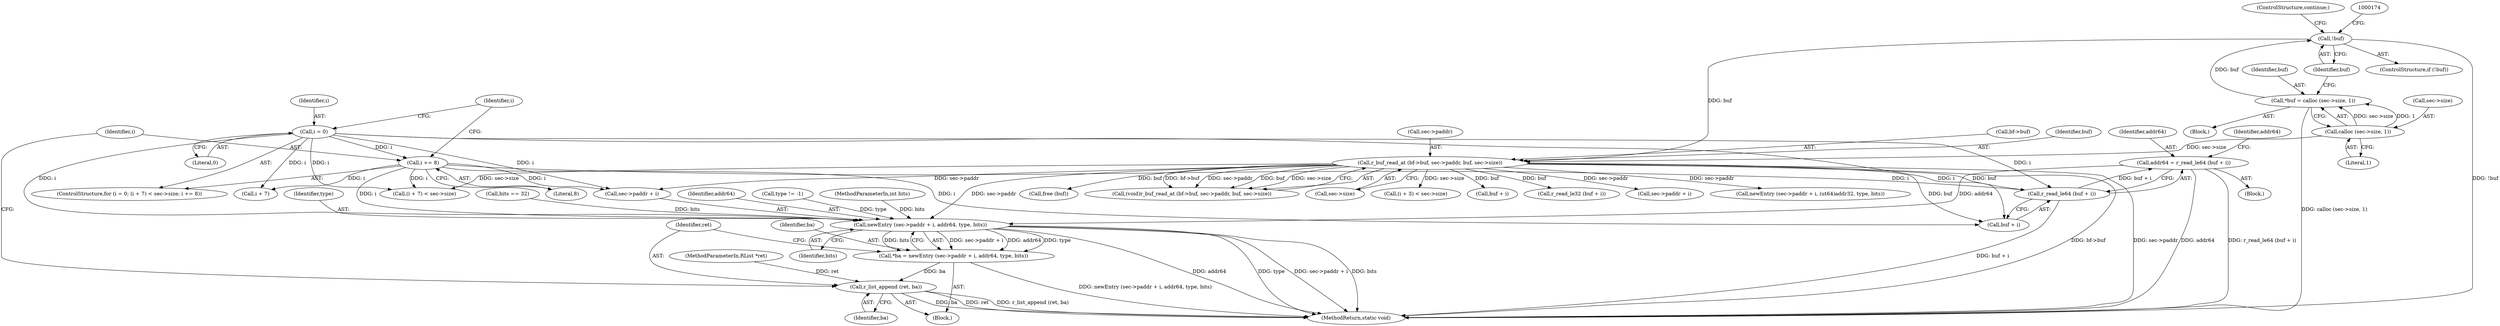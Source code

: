 digraph "0_radare2_1f37c04f2a762500222dda2459e6a04646feeedf@API" {
"1000251" [label="(Call,addr64 = r_read_le64 (buf + i))"];
"1000253" [label="(Call,r_read_le64 (buf + i))"];
"1000175" [label="(Call,r_buf_read_at (bf->buf, sec->paddr, buf, sec->size))"];
"1000169" [label="(Call,!buf)"];
"1000161" [label="(Call,*buf = calloc (sec->size, 1))"];
"1000163" [label="(Call,calloc (sec->size, 1))"];
"1000236" [label="(Call,i = 0)"];
"1000246" [label="(Call,i += 8)"];
"1000263" [label="(Call,newEntry (sec->paddr + i, addr64, type, bits))"];
"1000261" [label="(Call,*ba = newEntry (sec->paddr + i, addr64, type, bits))"];
"1000272" [label="(Call,r_list_append (ret, ba))"];
"1000249" [label="(Block,)"];
"1000274" [label="(Identifier,ba)"];
"1000247" [label="(Identifier,i)"];
"1000279" [label="(MethodReturn,static void)"];
"1000220" [label="(Call,sec->paddr + i)"];
"1000219" [label="(Call,newEntry (sec->paddr + i, (ut64)addr32, type, bits))"];
"1000102" [label="(MethodParameterIn,RList *ret)"];
"1000182" [label="(Identifier,buf)"];
"1000170" [label="(Identifier,buf)"];
"1000179" [label="(Call,sec->paddr)"];
"1000163" [label="(Call,calloc (sec->size, 1))"];
"1000235" [label="(ControlStructure,for (i = 0; (i + 7) < sec->size; i += 8))"];
"1000237" [label="(Identifier,i)"];
"1000264" [label="(Call,sec->paddr + i)"];
"1000251" [label="(Call,addr64 = r_read_le64 (buf + i))"];
"1000167" [label="(Literal,1)"];
"1000275" [label="(Call,free (buf))"];
"1000270" [label="(Identifier,type)"];
"1000253" [label="(Call,r_read_le64 (buf + i))"];
"1000236" [label="(Call,i = 0)"];
"1000240" [label="(Call,i + 7)"];
"1000258" [label="(Identifier,addr64)"];
"1000173" [label="(Call,(void)r_buf_read_at (bf->buf, sec->paddr, buf, sec->size))"];
"1000254" [label="(Call,buf + i)"];
"1000176" [label="(Call,bf->buf)"];
"1000168" [label="(ControlStructure,if (!buf))"];
"1000187" [label="(Call,bits == 32)"];
"1000262" [label="(Identifier,ba)"];
"1000263" [label="(Call,newEntry (sec->paddr + i, addr64, type, bits))"];
"1000241" [label="(Identifier,i)"];
"1000272" [label="(Call,r_list_append (ret, ba))"];
"1000269" [label="(Identifier,addr64)"];
"1000159" [label="(Block,)"];
"1000246" [label="(Call,i += 8)"];
"1000238" [label="(Literal,0)"];
"1000175" [label="(Call,r_buf_read_at (bf->buf, sec->paddr, buf, sec->size))"];
"1000172" [label="(ControlStructure,continue;)"];
"1000239" [label="(Call,(i + 7) < sec->size)"];
"1000161" [label="(Call,*buf = calloc (sec->size, 1))"];
"1000183" [label="(Call,sec->size)"];
"1000195" [label="(Call,(i + 3) < sec->size)"];
"1000210" [label="(Call,buf + i)"];
"1000259" [label="(Block,)"];
"1000273" [label="(Identifier,ret)"];
"1000261" [label="(Call,*ba = newEntry (sec->paddr + i, addr64, type, bits))"];
"1000271" [label="(Identifier,bits)"];
"1000252" [label="(Identifier,addr64)"];
"1000209" [label="(Call,r_read_le32 (buf + i))"];
"1000155" [label="(Call,type != -1)"];
"1000169" [label="(Call,!buf)"];
"1000164" [label="(Call,sec->size)"];
"1000162" [label="(Identifier,buf)"];
"1000248" [label="(Literal,8)"];
"1000103" [label="(MethodParameterIn,int bits)"];
"1000251" -> "1000249"  [label="AST: "];
"1000251" -> "1000253"  [label="CFG: "];
"1000252" -> "1000251"  [label="AST: "];
"1000253" -> "1000251"  [label="AST: "];
"1000258" -> "1000251"  [label="CFG: "];
"1000251" -> "1000279"  [label="DDG: r_read_le64 (buf + i)"];
"1000251" -> "1000279"  [label="DDG: addr64"];
"1000253" -> "1000251"  [label="DDG: buf + i"];
"1000251" -> "1000263"  [label="DDG: addr64"];
"1000253" -> "1000254"  [label="CFG: "];
"1000254" -> "1000253"  [label="AST: "];
"1000253" -> "1000279"  [label="DDG: buf + i"];
"1000175" -> "1000253"  [label="DDG: buf"];
"1000236" -> "1000253"  [label="DDG: i"];
"1000246" -> "1000253"  [label="DDG: i"];
"1000175" -> "1000173"  [label="AST: "];
"1000175" -> "1000183"  [label="CFG: "];
"1000176" -> "1000175"  [label="AST: "];
"1000179" -> "1000175"  [label="AST: "];
"1000182" -> "1000175"  [label="AST: "];
"1000183" -> "1000175"  [label="AST: "];
"1000173" -> "1000175"  [label="CFG: "];
"1000175" -> "1000279"  [label="DDG: sec->paddr"];
"1000175" -> "1000279"  [label="DDG: bf->buf"];
"1000175" -> "1000173"  [label="DDG: bf->buf"];
"1000175" -> "1000173"  [label="DDG: sec->paddr"];
"1000175" -> "1000173"  [label="DDG: buf"];
"1000175" -> "1000173"  [label="DDG: sec->size"];
"1000169" -> "1000175"  [label="DDG: buf"];
"1000163" -> "1000175"  [label="DDG: sec->size"];
"1000175" -> "1000195"  [label="DDG: sec->size"];
"1000175" -> "1000209"  [label="DDG: buf"];
"1000175" -> "1000210"  [label="DDG: buf"];
"1000175" -> "1000219"  [label="DDG: sec->paddr"];
"1000175" -> "1000220"  [label="DDG: sec->paddr"];
"1000175" -> "1000239"  [label="DDG: sec->size"];
"1000175" -> "1000254"  [label="DDG: buf"];
"1000175" -> "1000263"  [label="DDG: sec->paddr"];
"1000175" -> "1000264"  [label="DDG: sec->paddr"];
"1000175" -> "1000275"  [label="DDG: buf"];
"1000169" -> "1000168"  [label="AST: "];
"1000169" -> "1000170"  [label="CFG: "];
"1000170" -> "1000169"  [label="AST: "];
"1000172" -> "1000169"  [label="CFG: "];
"1000174" -> "1000169"  [label="CFG: "];
"1000169" -> "1000279"  [label="DDG: !buf"];
"1000161" -> "1000169"  [label="DDG: buf"];
"1000161" -> "1000159"  [label="AST: "];
"1000161" -> "1000163"  [label="CFG: "];
"1000162" -> "1000161"  [label="AST: "];
"1000163" -> "1000161"  [label="AST: "];
"1000170" -> "1000161"  [label="CFG: "];
"1000161" -> "1000279"  [label="DDG: calloc (sec->size, 1)"];
"1000163" -> "1000161"  [label="DDG: sec->size"];
"1000163" -> "1000161"  [label="DDG: 1"];
"1000163" -> "1000167"  [label="CFG: "];
"1000164" -> "1000163"  [label="AST: "];
"1000167" -> "1000163"  [label="AST: "];
"1000236" -> "1000235"  [label="AST: "];
"1000236" -> "1000238"  [label="CFG: "];
"1000237" -> "1000236"  [label="AST: "];
"1000238" -> "1000236"  [label="AST: "];
"1000241" -> "1000236"  [label="CFG: "];
"1000236" -> "1000239"  [label="DDG: i"];
"1000236" -> "1000240"  [label="DDG: i"];
"1000236" -> "1000246"  [label="DDG: i"];
"1000236" -> "1000254"  [label="DDG: i"];
"1000236" -> "1000263"  [label="DDG: i"];
"1000236" -> "1000264"  [label="DDG: i"];
"1000246" -> "1000235"  [label="AST: "];
"1000246" -> "1000248"  [label="CFG: "];
"1000247" -> "1000246"  [label="AST: "];
"1000248" -> "1000246"  [label="AST: "];
"1000241" -> "1000246"  [label="CFG: "];
"1000246" -> "1000239"  [label="DDG: i"];
"1000246" -> "1000240"  [label="DDG: i"];
"1000246" -> "1000254"  [label="DDG: i"];
"1000246" -> "1000263"  [label="DDG: i"];
"1000246" -> "1000264"  [label="DDG: i"];
"1000263" -> "1000261"  [label="AST: "];
"1000263" -> "1000271"  [label="CFG: "];
"1000264" -> "1000263"  [label="AST: "];
"1000269" -> "1000263"  [label="AST: "];
"1000270" -> "1000263"  [label="AST: "];
"1000271" -> "1000263"  [label="AST: "];
"1000261" -> "1000263"  [label="CFG: "];
"1000263" -> "1000279"  [label="DDG: type"];
"1000263" -> "1000279"  [label="DDG: addr64"];
"1000263" -> "1000279"  [label="DDG: sec->paddr + i"];
"1000263" -> "1000279"  [label="DDG: bits"];
"1000263" -> "1000261"  [label="DDG: sec->paddr + i"];
"1000263" -> "1000261"  [label="DDG: addr64"];
"1000263" -> "1000261"  [label="DDG: type"];
"1000263" -> "1000261"  [label="DDG: bits"];
"1000155" -> "1000263"  [label="DDG: type"];
"1000187" -> "1000263"  [label="DDG: bits"];
"1000103" -> "1000263"  [label="DDG: bits"];
"1000261" -> "1000259"  [label="AST: "];
"1000262" -> "1000261"  [label="AST: "];
"1000273" -> "1000261"  [label="CFG: "];
"1000261" -> "1000279"  [label="DDG: newEntry (sec->paddr + i, addr64, type, bits)"];
"1000261" -> "1000272"  [label="DDG: ba"];
"1000272" -> "1000259"  [label="AST: "];
"1000272" -> "1000274"  [label="CFG: "];
"1000273" -> "1000272"  [label="AST: "];
"1000274" -> "1000272"  [label="AST: "];
"1000247" -> "1000272"  [label="CFG: "];
"1000272" -> "1000279"  [label="DDG: ba"];
"1000272" -> "1000279"  [label="DDG: ret"];
"1000272" -> "1000279"  [label="DDG: r_list_append (ret, ba)"];
"1000102" -> "1000272"  [label="DDG: ret"];
}
